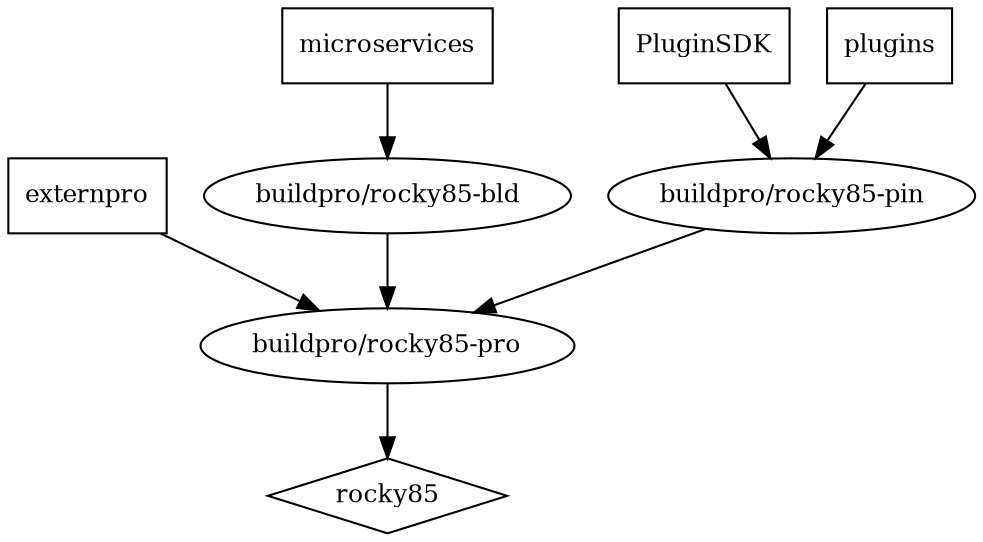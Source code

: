digraph GG {
  node [fontsize=12];
  "rocky85" [shape=diamond];
  "externpro" [shape=box];
  "PluginSDK" [shape=box];
  "plugins" [shape=box];
  "microservices" [shape=box];
  "buildpro/rocky85-pro" -> "rocky85";
  "buildpro/rocky85-bld" -> "buildpro/rocky85-pro";
  "buildpro/rocky85-pin" -> "buildpro/rocky85-pro";
  "externpro" -> "buildpro/rocky85-pro";
  "PluginSDK" -> "buildpro/rocky85-pin";
  "plugins" -> "buildpro/rocky85-pin";
  "microservices" -> "buildpro/rocky85-bld";
}
